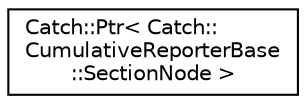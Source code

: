 digraph "Graphical Class Hierarchy"
{
  edge [fontname="Helvetica",fontsize="10",labelfontname="Helvetica",labelfontsize="10"];
  node [fontname="Helvetica",fontsize="10",shape=record];
  rankdir="LR";
  Node1 [label="Catch::Ptr\< Catch::\lCumulativeReporterBase\l::SectionNode \>",height=0.2,width=0.4,color="black", fillcolor="white", style="filled",URL="$dc/df6/classCatch_1_1Ptr.html"];
}
